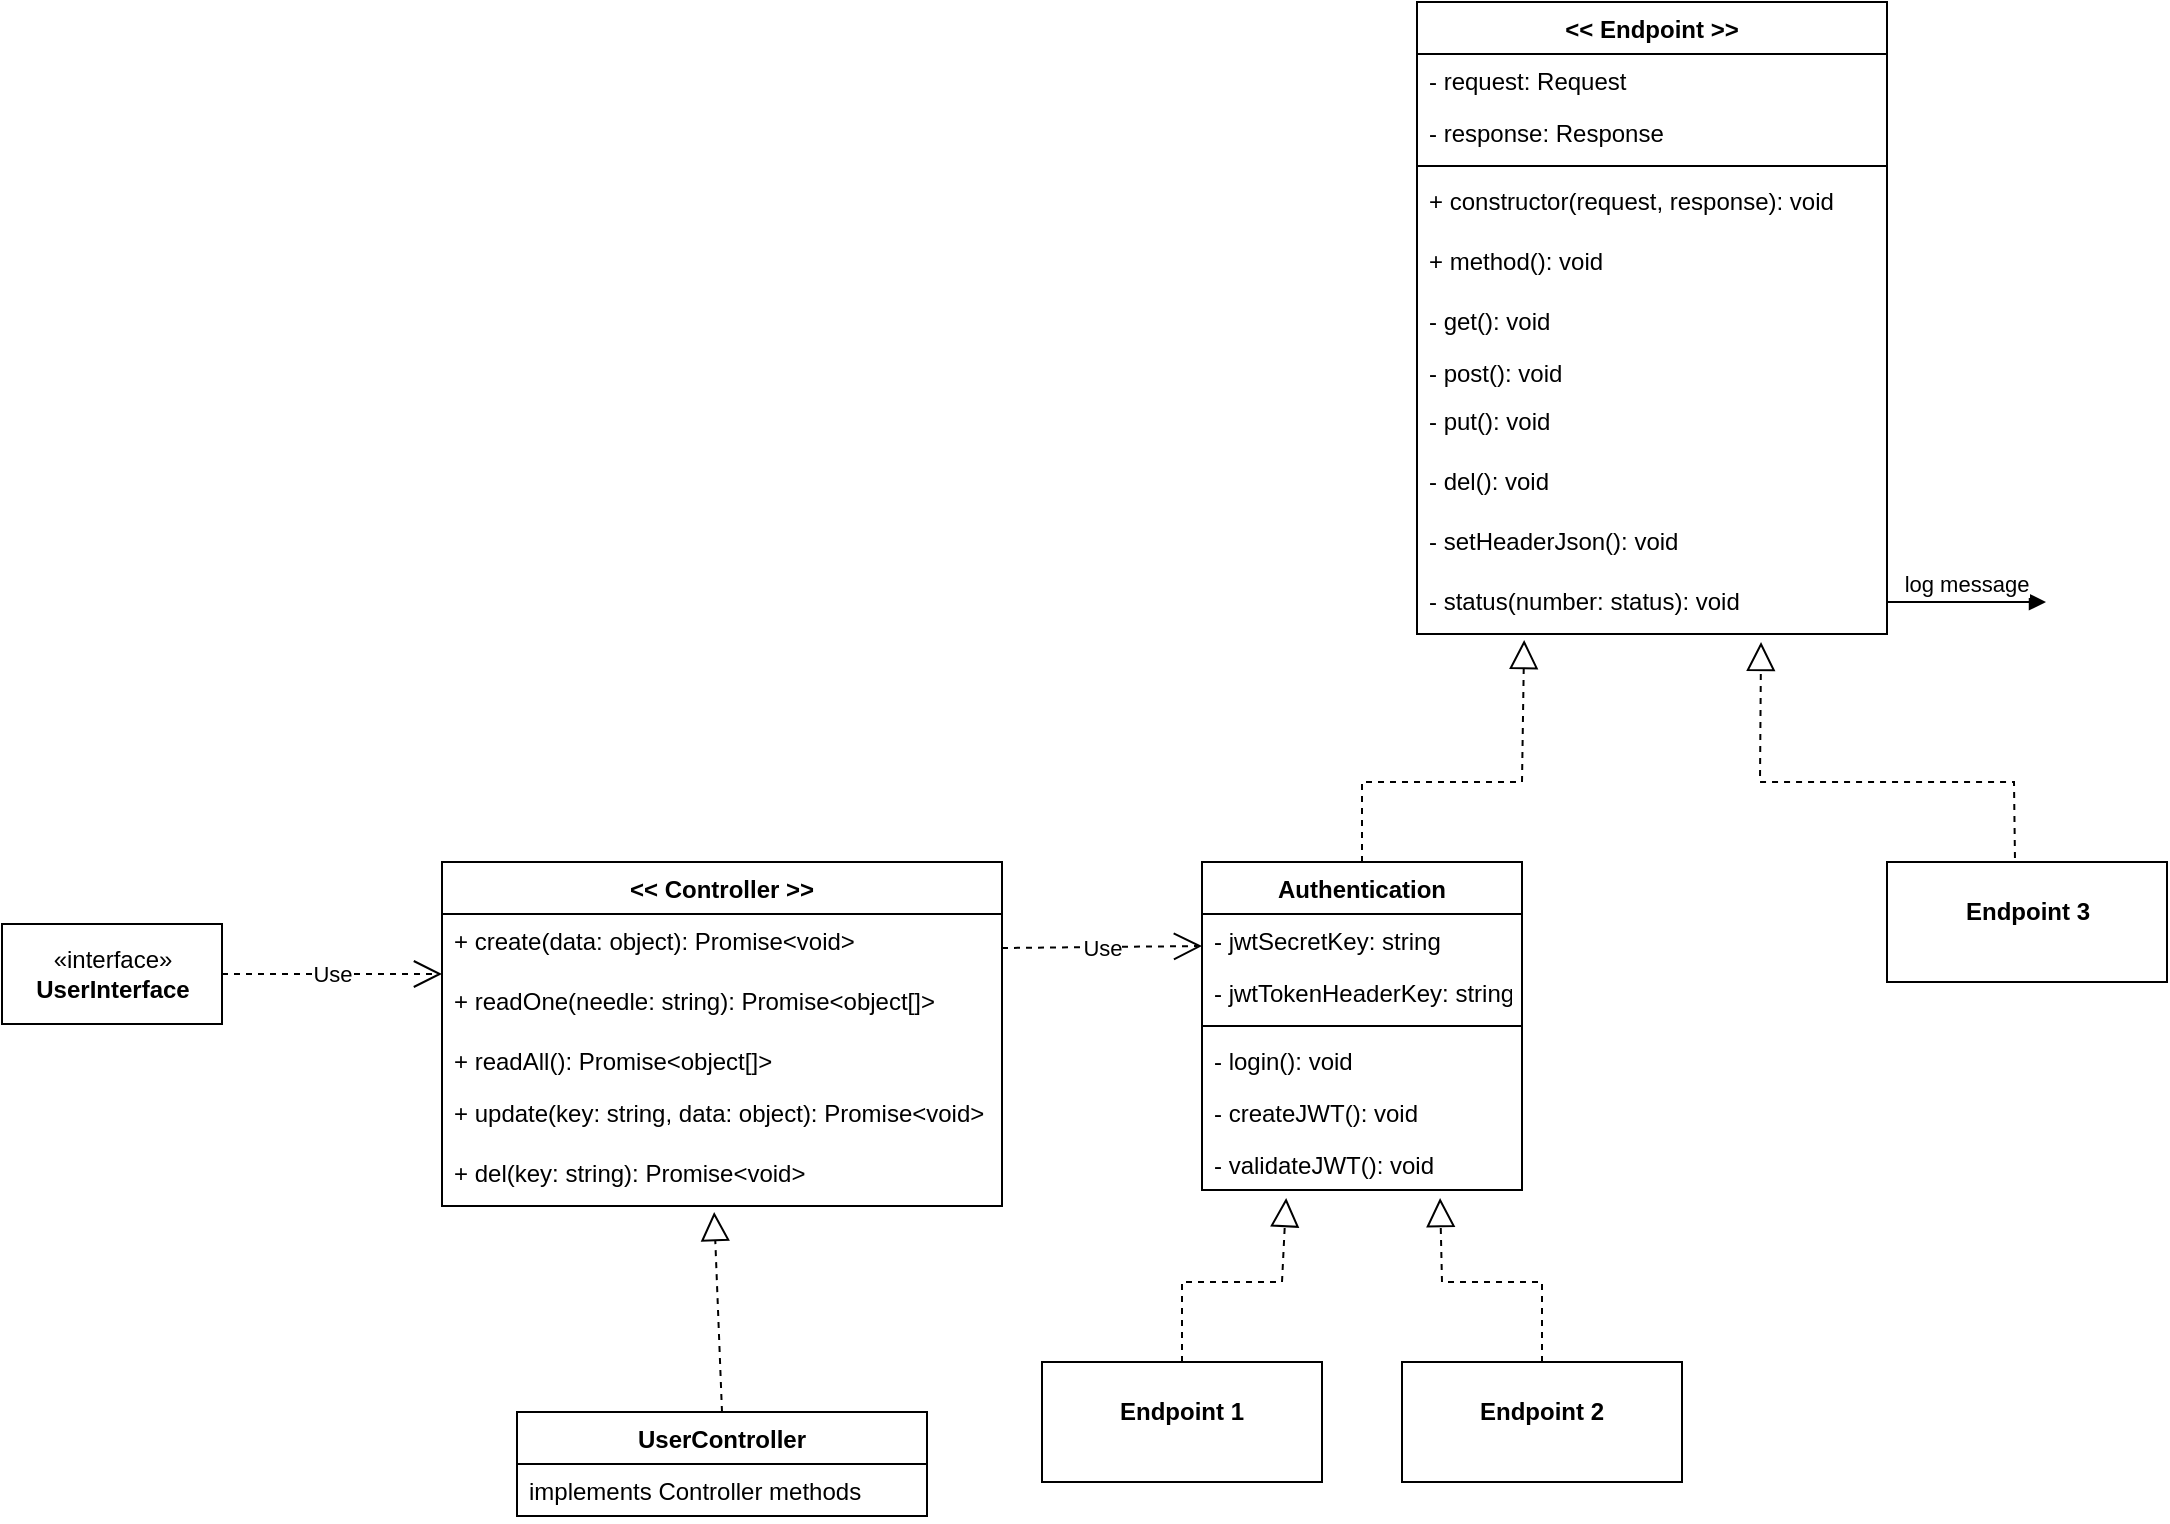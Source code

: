 <mxfile version="16.5.1" type="device"><diagram id="86f_3c6MxZlRqnTLeO38" name="Seite-1"><mxGraphModel dx="2355" dy="773" grid="1" gridSize="10" guides="1" tooltips="1" connect="1" arrows="1" fold="1" page="1" pageScale="1" pageWidth="1169" pageHeight="827" math="0" shadow="0"><root><mxCell id="0"/><mxCell id="1" parent="0"/><mxCell id="psq1hriSEzAuvO7Ljspc-1" value="&lt;&lt; Endpoint &gt;&gt;" style="swimlane;fontStyle=1;align=center;verticalAlign=top;childLayout=stackLayout;horizontal=1;startSize=26;horizontalStack=0;resizeParent=1;resizeParentMax=0;resizeLast=0;collapsible=1;marginBottom=0;" vertex="1" parent="1"><mxGeometry x="667.5" y="70" width="235" height="316" as="geometry"/></mxCell><mxCell id="psq1hriSEzAuvO7Ljspc-2" value="- request: Request" style="text;strokeColor=none;fillColor=none;align=left;verticalAlign=top;spacingLeft=4;spacingRight=4;overflow=hidden;rotatable=0;points=[[0,0.5],[1,0.5]];portConstraint=eastwest;" vertex="1" parent="psq1hriSEzAuvO7Ljspc-1"><mxGeometry y="26" width="235" height="26" as="geometry"/></mxCell><mxCell id="psq1hriSEzAuvO7Ljspc-12" value="- response: Response" style="text;strokeColor=none;fillColor=none;align=left;verticalAlign=top;spacingLeft=4;spacingRight=4;overflow=hidden;rotatable=0;points=[[0,0.5],[1,0.5]];portConstraint=eastwest;" vertex="1" parent="psq1hriSEzAuvO7Ljspc-1"><mxGeometry y="52" width="235" height="26" as="geometry"/></mxCell><mxCell id="psq1hriSEzAuvO7Ljspc-3" value="" style="line;strokeWidth=1;fillColor=none;align=left;verticalAlign=middle;spacingTop=-1;spacingLeft=3;spacingRight=3;rotatable=0;labelPosition=right;points=[];portConstraint=eastwest;" vertex="1" parent="psq1hriSEzAuvO7Ljspc-1"><mxGeometry y="78" width="235" height="8" as="geometry"/></mxCell><mxCell id="psq1hriSEzAuvO7Ljspc-15" value="+ constructor(request, response): void" style="text;strokeColor=none;fillColor=none;align=left;verticalAlign=top;spacingLeft=4;spacingRight=4;overflow=hidden;rotatable=0;points=[[0,0.5],[1,0.5]];portConstraint=eastwest;" vertex="1" parent="psq1hriSEzAuvO7Ljspc-1"><mxGeometry y="86" width="235" height="30" as="geometry"/></mxCell><mxCell id="psq1hriSEzAuvO7Ljspc-11" value="+ method(): void" style="text;strokeColor=none;fillColor=none;align=left;verticalAlign=top;spacingLeft=4;spacingRight=4;overflow=hidden;rotatable=0;points=[[0,0.5],[1,0.5]];portConstraint=eastwest;" vertex="1" parent="psq1hriSEzAuvO7Ljspc-1"><mxGeometry y="116" width="235" height="30" as="geometry"/></mxCell><mxCell id="psq1hriSEzAuvO7Ljspc-6" value="- get(): void" style="text;strokeColor=none;fillColor=none;align=left;verticalAlign=top;spacingLeft=4;spacingRight=4;overflow=hidden;rotatable=0;points=[[0,0.5],[1,0.5]];portConstraint=eastwest;" vertex="1" parent="psq1hriSEzAuvO7Ljspc-1"><mxGeometry y="146" width="235" height="26" as="geometry"/></mxCell><mxCell id="psq1hriSEzAuvO7Ljspc-4" value="- post(): void" style="text;strokeColor=none;fillColor=none;align=left;verticalAlign=top;spacingLeft=4;spacingRight=4;overflow=hidden;rotatable=0;points=[[0,0.5],[1,0.5]];portConstraint=eastwest;" vertex="1" parent="psq1hriSEzAuvO7Ljspc-1"><mxGeometry y="172" width="235" height="24" as="geometry"/></mxCell><mxCell id="psq1hriSEzAuvO7Ljspc-10" value="- put(): void" style="text;strokeColor=none;fillColor=none;align=left;verticalAlign=top;spacingLeft=4;spacingRight=4;overflow=hidden;rotatable=0;points=[[0,0.5],[1,0.5]];portConstraint=eastwest;" vertex="1" parent="psq1hriSEzAuvO7Ljspc-1"><mxGeometry y="196" width="235" height="30" as="geometry"/></mxCell><mxCell id="psq1hriSEzAuvO7Ljspc-9" value="- del(): void" style="text;strokeColor=none;fillColor=none;align=left;verticalAlign=top;spacingLeft=4;spacingRight=4;overflow=hidden;rotatable=0;points=[[0,0.5],[1,0.5]];portConstraint=eastwest;" vertex="1" parent="psq1hriSEzAuvO7Ljspc-1"><mxGeometry y="226" width="235" height="30" as="geometry"/></mxCell><mxCell id="psq1hriSEzAuvO7Ljspc-23" value="- setHeaderJson(): void" style="text;strokeColor=none;fillColor=none;align=left;verticalAlign=top;spacingLeft=4;spacingRight=4;overflow=hidden;rotatable=0;points=[[0,0.5],[1,0.5]];portConstraint=eastwest;" vertex="1" parent="psq1hriSEzAuvO7Ljspc-1"><mxGeometry y="256" width="235" height="30" as="geometry"/></mxCell><mxCell id="psq1hriSEzAuvO7Ljspc-13" value="- status(number: status): void" style="text;strokeColor=none;fillColor=none;align=left;verticalAlign=top;spacingLeft=4;spacingRight=4;overflow=hidden;rotatable=0;points=[[0,0.5],[1,0.5]];portConstraint=eastwest;" vertex="1" parent="psq1hriSEzAuvO7Ljspc-1"><mxGeometry y="286" width="235" height="30" as="geometry"/></mxCell><mxCell id="psq1hriSEzAuvO7Ljspc-14" value="log message" style="html=1;verticalAlign=bottom;endArrow=block;rounded=0;" edge="1" parent="1"><mxGeometry width="80" relative="1" as="geometry"><mxPoint x="902" y="370" as="sourcePoint"/><mxPoint x="982" y="370" as="targetPoint"/></mxGeometry></mxCell><mxCell id="psq1hriSEzAuvO7Ljspc-16" value="&lt;p style=&quot;margin: 0px ; margin-top: 4px ; text-align: center&quot;&gt;&lt;br&gt;&lt;b&gt;Endpoint 1&lt;/b&gt;&lt;/p&gt;" style="verticalAlign=top;align=left;overflow=fill;fontSize=12;fontFamily=Helvetica;html=1;" vertex="1" parent="1"><mxGeometry x="480" y="750" width="140" height="60" as="geometry"/></mxCell><mxCell id="psq1hriSEzAuvO7Ljspc-17" value="&lt;p style=&quot;margin: 0px ; margin-top: 4px ; text-align: center&quot;&gt;&lt;br&gt;&lt;b&gt;Endpoint 2&lt;/b&gt;&lt;/p&gt;" style="verticalAlign=top;align=left;overflow=fill;fontSize=12;fontFamily=Helvetica;html=1;" vertex="1" parent="1"><mxGeometry x="660" y="750" width="140" height="60" as="geometry"/></mxCell><mxCell id="psq1hriSEzAuvO7Ljspc-18" value="&lt;p style=&quot;margin: 0px ; margin-top: 4px ; text-align: center&quot;&gt;&lt;br&gt;&lt;b&gt;Endpoint 3&lt;/b&gt;&lt;/p&gt;" style="verticalAlign=top;align=left;overflow=fill;fontSize=12;fontFamily=Helvetica;html=1;" vertex="1" parent="1"><mxGeometry x="902.5" y="500" width="140" height="60" as="geometry"/></mxCell><mxCell id="psq1hriSEzAuvO7Ljspc-22" value="" style="endArrow=block;dashed=1;endFill=0;endSize=12;html=1;rounded=0;exitX=0.457;exitY=-0.033;exitDx=0;exitDy=0;exitPerimeter=0;entryX=0.732;entryY=1.133;entryDx=0;entryDy=0;entryPerimeter=0;" edge="1" parent="1" source="psq1hriSEzAuvO7Ljspc-18" target="psq1hriSEzAuvO7Ljspc-13"><mxGeometry width="160" relative="1" as="geometry"><mxPoint x="960" y="460" as="sourcePoint"/><mxPoint x="860" y="430" as="targetPoint"/><Array as="points"><mxPoint x="966" y="460"/><mxPoint x="839" y="460"/></Array></mxGeometry></mxCell><mxCell id="psq1hriSEzAuvO7Ljspc-24" value="Authentication" style="swimlane;fontStyle=1;align=center;verticalAlign=top;childLayout=stackLayout;horizontal=1;startSize=26;horizontalStack=0;resizeParent=1;resizeParentMax=0;resizeLast=0;collapsible=1;marginBottom=0;" vertex="1" parent="1"><mxGeometry x="560" y="500" width="160" height="164" as="geometry"/></mxCell><mxCell id="psq1hriSEzAuvO7Ljspc-48" value="- jwtSecretKey: string" style="text;strokeColor=none;fillColor=none;align=left;verticalAlign=top;spacingLeft=4;spacingRight=4;overflow=hidden;rotatable=0;points=[[0,0.5],[1,0.5]];portConstraint=eastwest;" vertex="1" parent="psq1hriSEzAuvO7Ljspc-24"><mxGeometry y="26" width="160" height="26" as="geometry"/></mxCell><mxCell id="psq1hriSEzAuvO7Ljspc-25" value="- jwtTokenHeaderKey: string" style="text;strokeColor=none;fillColor=none;align=left;verticalAlign=top;spacingLeft=4;spacingRight=4;overflow=hidden;rotatable=0;points=[[0,0.5],[1,0.5]];portConstraint=eastwest;" vertex="1" parent="psq1hriSEzAuvO7Ljspc-24"><mxGeometry y="52" width="160" height="26" as="geometry"/></mxCell><mxCell id="psq1hriSEzAuvO7Ljspc-26" value="" style="line;strokeWidth=1;fillColor=none;align=left;verticalAlign=middle;spacingTop=-1;spacingLeft=3;spacingRight=3;rotatable=0;labelPosition=right;points=[];portConstraint=eastwest;" vertex="1" parent="psq1hriSEzAuvO7Ljspc-24"><mxGeometry y="78" width="160" height="8" as="geometry"/></mxCell><mxCell id="psq1hriSEzAuvO7Ljspc-27" value="- login(): void" style="text;strokeColor=none;fillColor=none;align=left;verticalAlign=top;spacingLeft=4;spacingRight=4;overflow=hidden;rotatable=0;points=[[0,0.5],[1,0.5]];portConstraint=eastwest;" vertex="1" parent="psq1hriSEzAuvO7Ljspc-24"><mxGeometry y="86" width="160" height="26" as="geometry"/></mxCell><mxCell id="psq1hriSEzAuvO7Ljspc-46" value="- createJWT(): void" style="text;strokeColor=none;fillColor=none;align=left;verticalAlign=top;spacingLeft=4;spacingRight=4;overflow=hidden;rotatable=0;points=[[0,0.5],[1,0.5]];portConstraint=eastwest;" vertex="1" parent="psq1hriSEzAuvO7Ljspc-24"><mxGeometry y="112" width="160" height="26" as="geometry"/></mxCell><mxCell id="psq1hriSEzAuvO7Ljspc-47" value="- validateJWT(): void" style="text;strokeColor=none;fillColor=none;align=left;verticalAlign=top;spacingLeft=4;spacingRight=4;overflow=hidden;rotatable=0;points=[[0,0.5],[1,0.5]];portConstraint=eastwest;" vertex="1" parent="psq1hriSEzAuvO7Ljspc-24"><mxGeometry y="138" width="160" height="26" as="geometry"/></mxCell><mxCell id="psq1hriSEzAuvO7Ljspc-28" value="" style="endArrow=block;dashed=1;endFill=0;endSize=12;html=1;rounded=0;exitX=0.5;exitY=0;exitDx=0;exitDy=0;entryX=0.228;entryY=1.1;entryDx=0;entryDy=0;entryPerimeter=0;" edge="1" parent="1" source="psq1hriSEzAuvO7Ljspc-24" target="psq1hriSEzAuvO7Ljspc-13"><mxGeometry width="160" relative="1" as="geometry"><mxPoint x="640" y="490" as="sourcePoint"/><mxPoint x="720" y="410" as="targetPoint"/><Array as="points"><mxPoint x="640" y="460"/><mxPoint x="720" y="460"/></Array></mxGeometry></mxCell><mxCell id="psq1hriSEzAuvO7Ljspc-30" value="" style="endArrow=block;dashed=1;endFill=0;endSize=12;html=1;rounded=0;exitX=0.5;exitY=0;exitDx=0;exitDy=0;entryX=0.263;entryY=1.154;entryDx=0;entryDy=0;entryPerimeter=0;" edge="1" parent="1" source="psq1hriSEzAuvO7Ljspc-16" target="psq1hriSEzAuvO7Ljspc-47"><mxGeometry width="160" relative="1" as="geometry"><mxPoint x="549.5" y="720.5" as="sourcePoint"/><mxPoint x="600" y="660" as="targetPoint"/><Array as="points"><mxPoint x="550" y="710"/><mxPoint x="600" y="710"/></Array></mxGeometry></mxCell><mxCell id="psq1hriSEzAuvO7Ljspc-31" value="" style="endArrow=block;dashed=1;endFill=0;endSize=12;html=1;rounded=0;exitX=0.5;exitY=0;exitDx=0;exitDy=0;entryX=0.744;entryY=1.154;entryDx=0;entryDy=0;entryPerimeter=0;" edge="1" parent="1" source="psq1hriSEzAuvO7Ljspc-17" target="psq1hriSEzAuvO7Ljspc-47"><mxGeometry width="160" relative="1" as="geometry"><mxPoint x="729.5" y="726" as="sourcePoint"/><mxPoint x="680" y="660" as="targetPoint"/><Array as="points"><mxPoint x="730" y="710"/><mxPoint x="680" y="710"/></Array></mxGeometry></mxCell><mxCell id="psq1hriSEzAuvO7Ljspc-51" value="UserController" style="swimlane;fontStyle=1;align=center;verticalAlign=top;childLayout=stackLayout;horizontal=1;startSize=26;horizontalStack=0;resizeParent=1;resizeParentMax=0;resizeLast=0;collapsible=1;marginBottom=0;" vertex="1" parent="1"><mxGeometry x="217.5" y="775" width="205" height="52" as="geometry"/></mxCell><mxCell id="psq1hriSEzAuvO7Ljspc-54" value="implements Controller methods" style="text;strokeColor=none;fillColor=none;align=left;verticalAlign=top;spacingLeft=4;spacingRight=4;overflow=hidden;rotatable=0;points=[[0,0.5],[1,0.5]];portConstraint=eastwest;" vertex="1" parent="psq1hriSEzAuvO7Ljspc-51"><mxGeometry y="26" width="205" height="26" as="geometry"/></mxCell><mxCell id="psq1hriSEzAuvO7Ljspc-55" value="&lt;&lt; Controller &gt;&gt;" style="swimlane;fontStyle=1;align=center;verticalAlign=top;childLayout=stackLayout;horizontal=1;startSize=26;horizontalStack=0;resizeParent=1;resizeParentMax=0;resizeLast=0;collapsible=1;marginBottom=0;" vertex="1" parent="1"><mxGeometry x="180" y="500" width="280" height="172" as="geometry"/></mxCell><mxCell id="psq1hriSEzAuvO7Ljspc-64" value="+ create(data: object): Promise&lt;void&gt;" style="text;strokeColor=none;fillColor=none;align=left;verticalAlign=top;spacingLeft=4;spacingRight=4;overflow=hidden;rotatable=0;points=[[0,0.5],[1,0.5]];portConstraint=eastwest;" vertex="1" parent="psq1hriSEzAuvO7Ljspc-55"><mxGeometry y="26" width="280" height="30" as="geometry"/></mxCell><mxCell id="psq1hriSEzAuvO7Ljspc-58" value="+ readOne(needle: string): Promise&lt;object[]&gt;" style="text;strokeColor=none;fillColor=none;align=left;verticalAlign=top;spacingLeft=4;spacingRight=4;overflow=hidden;rotatable=0;points=[[0,0.5],[1,0.5]];portConstraint=eastwest;" vertex="1" parent="psq1hriSEzAuvO7Ljspc-55"><mxGeometry y="56" width="280" height="30" as="geometry"/></mxCell><mxCell id="psq1hriSEzAuvO7Ljspc-66" value="+ readAll(): Promise&lt;object[]&gt;" style="text;strokeColor=none;fillColor=none;align=left;verticalAlign=top;spacingLeft=4;spacingRight=4;overflow=hidden;rotatable=0;points=[[0,0.5],[1,0.5]];portConstraint=eastwest;" vertex="1" parent="psq1hriSEzAuvO7Ljspc-55"><mxGeometry y="86" width="280" height="26" as="geometry"/></mxCell><mxCell id="psq1hriSEzAuvO7Ljspc-67" value="+ update(key: string, data: object): Promise&lt;void&gt;" style="text;strokeColor=none;fillColor=none;align=left;verticalAlign=top;spacingLeft=4;spacingRight=4;overflow=hidden;rotatable=0;points=[[0,0.5],[1,0.5]];portConstraint=eastwest;" vertex="1" parent="psq1hriSEzAuvO7Ljspc-55"><mxGeometry y="112" width="280" height="30" as="geometry"/></mxCell><mxCell id="psq1hriSEzAuvO7Ljspc-68" value="+ del(key: string): Promise&lt;void&gt;" style="text;strokeColor=none;fillColor=none;align=left;verticalAlign=top;spacingLeft=4;spacingRight=4;overflow=hidden;rotatable=0;points=[[0,0.5],[1,0.5]];portConstraint=eastwest;" vertex="1" parent="psq1hriSEzAuvO7Ljspc-55"><mxGeometry y="142" width="280" height="30" as="geometry"/></mxCell><mxCell id="psq1hriSEzAuvO7Ljspc-59" value="" style="endArrow=block;dashed=1;endFill=0;endSize=12;html=1;rounded=0;exitX=0.5;exitY=0;exitDx=0;exitDy=0;entryX=0.486;entryY=1.1;entryDx=0;entryDy=0;entryPerimeter=0;" edge="1" parent="1" source="psq1hriSEzAuvO7Ljspc-51" target="psq1hriSEzAuvO7Ljspc-68"><mxGeometry width="160" relative="1" as="geometry"><mxPoint x="259.5" y="765" as="sourcePoint"/><mxPoint x="315" y="707" as="targetPoint"/></mxGeometry></mxCell><mxCell id="psq1hriSEzAuvO7Ljspc-61" value="«interface»&lt;br&gt;&lt;b&gt;UserInterface&lt;/b&gt;" style="html=1;" vertex="1" parent="1"><mxGeometry x="-40" y="531" width="110" height="50" as="geometry"/></mxCell><mxCell id="psq1hriSEzAuvO7Ljspc-62" value="Use" style="endArrow=open;endSize=12;dashed=1;html=1;rounded=0;exitX=1;exitY=0.5;exitDx=0;exitDy=0;" edge="1" parent="1" source="psq1hriSEzAuvO7Ljspc-61"><mxGeometry width="160" relative="1" as="geometry"><mxPoint x="80" y="555.5" as="sourcePoint"/><mxPoint x="180" y="556" as="targetPoint"/></mxGeometry></mxCell><mxCell id="psq1hriSEzAuvO7Ljspc-63" value="Use" style="endArrow=open;endSize=12;dashed=1;html=1;rounded=0;exitX=1;exitY=0.25;exitDx=0;exitDy=0;" edge="1" parent="1" source="psq1hriSEzAuvO7Ljspc-55"><mxGeometry width="160" relative="1" as="geometry"><mxPoint x="440" y="540" as="sourcePoint"/><mxPoint x="560" y="542" as="targetPoint"/></mxGeometry></mxCell></root></mxGraphModel></diagram></mxfile>